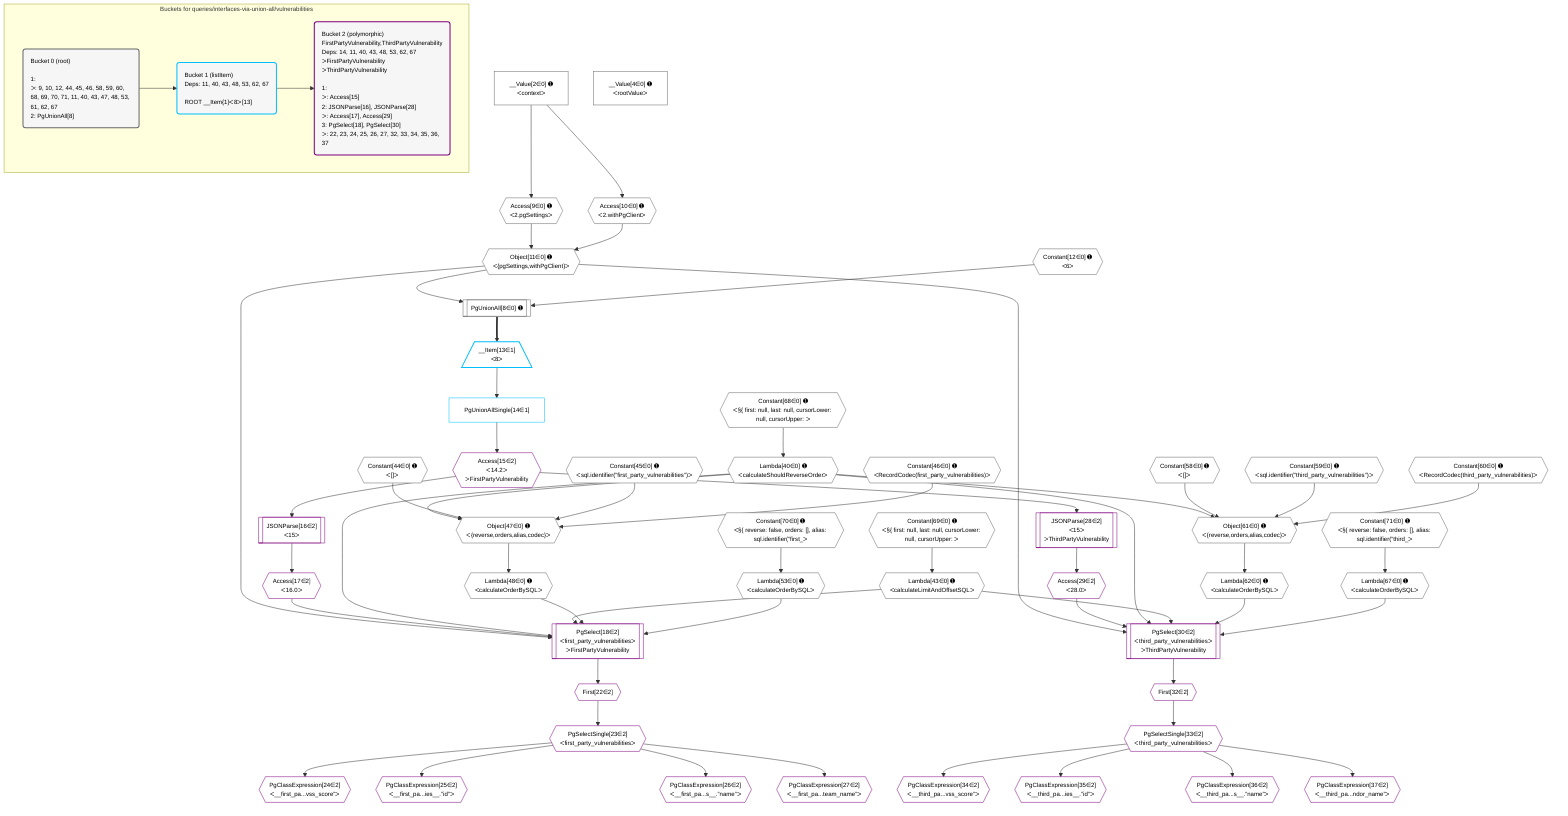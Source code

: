 %%{init: {'themeVariables': { 'fontSize': '12px'}}}%%
graph TD
    classDef path fill:#eee,stroke:#000,color:#000
    classDef plan fill:#fff,stroke-width:1px,color:#000
    classDef itemplan fill:#fff,stroke-width:2px,color:#000
    classDef unbatchedplan fill:#dff,stroke-width:1px,color:#000
    classDef sideeffectplan fill:#fcc,stroke-width:2px,color:#000
    classDef bucket fill:#f6f6f6,color:#000,stroke-width:2px,text-align:left


    %% plan dependencies
    Object47{{"Object[47∈0] ➊<br />ᐸ{reverse,orders,alias,codec}ᐳ"}}:::plan
    Lambda40{{"Lambda[40∈0] ➊<br />ᐸcalculateShouldReverseOrderᐳ"}}:::plan
    Constant44{{"Constant[44∈0] ➊<br />ᐸ[]ᐳ"}}:::plan
    Constant45{{"Constant[45∈0] ➊<br />ᐸsql.identifier(”first_party_vulnerabilities”)ᐳ"}}:::plan
    Constant46{{"Constant[46∈0] ➊<br />ᐸRecordCodec(first_party_vulnerabilities)ᐳ"}}:::plan
    Lambda40 & Constant44 & Constant45 & Constant46 --> Object47
    Object61{{"Object[61∈0] ➊<br />ᐸ{reverse,orders,alias,codec}ᐳ"}}:::plan
    Constant58{{"Constant[58∈0] ➊<br />ᐸ[]ᐳ"}}:::plan
    Constant59{{"Constant[59∈0] ➊<br />ᐸsql.identifier(”third_party_vulnerabilities”)ᐳ"}}:::plan
    Constant60{{"Constant[60∈0] ➊<br />ᐸRecordCodec(third_party_vulnerabilities)ᐳ"}}:::plan
    Lambda40 & Constant58 & Constant59 & Constant60 --> Object61
    PgUnionAll8[["PgUnionAll[8∈0] ➊"]]:::plan
    Object11{{"Object[11∈0] ➊<br />ᐸ{pgSettings,withPgClient}ᐳ"}}:::plan
    Constant12{{"Constant[12∈0] ➊<br />ᐸ6ᐳ"}}:::plan
    Object11 & Constant12 --> PgUnionAll8
    Access9{{"Access[9∈0] ➊<br />ᐸ2.pgSettingsᐳ"}}:::plan
    Access10{{"Access[10∈0] ➊<br />ᐸ2.withPgClientᐳ"}}:::plan
    Access9 & Access10 --> Object11
    __Value2["__Value[2∈0] ➊<br />ᐸcontextᐳ"]:::plan
    __Value2 --> Access9
    __Value2 --> Access10
    Constant68{{"Constant[68∈0] ➊<br />ᐸ§{ first: null, last: null, cursorLower: null, cursorUpper: ᐳ"}}:::plan
    Constant68 --> Lambda40
    Lambda43{{"Lambda[43∈0] ➊<br />ᐸcalculateLimitAndOffsetSQLᐳ"}}:::plan
    Constant69{{"Constant[69∈0] ➊<br />ᐸ§{ first: null, last: null, cursorLower: null, cursorUpper: ᐳ"}}:::plan
    Constant69 --> Lambda43
    Lambda48{{"Lambda[48∈0] ➊<br />ᐸcalculateOrderBySQLᐳ"}}:::plan
    Object47 --> Lambda48
    Lambda53{{"Lambda[53∈0] ➊<br />ᐸcalculateOrderBySQLᐳ"}}:::plan
    Constant70{{"Constant[70∈0] ➊<br />ᐸ§{ reverse: false, orders: [], alias: sql.identifier(”first_ᐳ"}}:::plan
    Constant70 --> Lambda53
    Lambda62{{"Lambda[62∈0] ➊<br />ᐸcalculateOrderBySQLᐳ"}}:::plan
    Object61 --> Lambda62
    Lambda67{{"Lambda[67∈0] ➊<br />ᐸcalculateOrderBySQLᐳ"}}:::plan
    Constant71{{"Constant[71∈0] ➊<br />ᐸ§{ reverse: false, orders: [], alias: sql.identifier(”third_ᐳ"}}:::plan
    Constant71 --> Lambda67
    __Value4["__Value[4∈0] ➊<br />ᐸrootValueᐳ"]:::plan
    __Item13[/"__Item[13∈1]<br />ᐸ8ᐳ"\]:::itemplan
    PgUnionAll8 ==> __Item13
    PgUnionAllSingle14["PgUnionAllSingle[14∈1]"]:::plan
    __Item13 --> PgUnionAllSingle14
    PgSelect18[["PgSelect[18∈2]<br />ᐸfirst_party_vulnerabilitiesᐳ<br />ᐳFirstPartyVulnerability"]]:::plan
    Access17{{"Access[17∈2]<br />ᐸ16.0ᐳ"}}:::plan
    Object11 & Access17 & Lambda40 & Lambda43 & Lambda48 & Lambda53 --> PgSelect18
    PgSelect30[["PgSelect[30∈2]<br />ᐸthird_party_vulnerabilitiesᐳ<br />ᐳThirdPartyVulnerability"]]:::plan
    Access29{{"Access[29∈2]<br />ᐸ28.0ᐳ"}}:::plan
    Object11 & Access29 & Lambda40 & Lambda43 & Lambda62 & Lambda67 --> PgSelect30
    Access15{{"Access[15∈2]<br />ᐸ14.2ᐳ<br />ᐳFirstPartyVulnerability"}}:::plan
    PgUnionAllSingle14 --> Access15
    JSONParse16[["JSONParse[16∈2]<br />ᐸ15ᐳ"]]:::plan
    Access15 --> JSONParse16
    JSONParse16 --> Access17
    First22{{"First[22∈2]"}}:::plan
    PgSelect18 --> First22
    PgSelectSingle23{{"PgSelectSingle[23∈2]<br />ᐸfirst_party_vulnerabilitiesᐳ"}}:::plan
    First22 --> PgSelectSingle23
    PgClassExpression24{{"PgClassExpression[24∈2]<br />ᐸ__first_pa...vss_score”ᐳ"}}:::plan
    PgSelectSingle23 --> PgClassExpression24
    PgClassExpression25{{"PgClassExpression[25∈2]<br />ᐸ__first_pa...ies__.”id”ᐳ"}}:::plan
    PgSelectSingle23 --> PgClassExpression25
    PgClassExpression26{{"PgClassExpression[26∈2]<br />ᐸ__first_pa...s__.”name”ᐳ"}}:::plan
    PgSelectSingle23 --> PgClassExpression26
    PgClassExpression27{{"PgClassExpression[27∈2]<br />ᐸ__first_pa...team_name”ᐳ"}}:::plan
    PgSelectSingle23 --> PgClassExpression27
    JSONParse28[["JSONParse[28∈2]<br />ᐸ15ᐳ<br />ᐳThirdPartyVulnerability"]]:::plan
    Access15 --> JSONParse28
    JSONParse28 --> Access29
    First32{{"First[32∈2]"}}:::plan
    PgSelect30 --> First32
    PgSelectSingle33{{"PgSelectSingle[33∈2]<br />ᐸthird_party_vulnerabilitiesᐳ"}}:::plan
    First32 --> PgSelectSingle33
    PgClassExpression34{{"PgClassExpression[34∈2]<br />ᐸ__third_pa...vss_score”ᐳ"}}:::plan
    PgSelectSingle33 --> PgClassExpression34
    PgClassExpression35{{"PgClassExpression[35∈2]<br />ᐸ__third_pa...ies__.”id”ᐳ"}}:::plan
    PgSelectSingle33 --> PgClassExpression35
    PgClassExpression36{{"PgClassExpression[36∈2]<br />ᐸ__third_pa...s__.”name”ᐳ"}}:::plan
    PgSelectSingle33 --> PgClassExpression36
    PgClassExpression37{{"PgClassExpression[37∈2]<br />ᐸ__third_pa...ndor_name”ᐳ"}}:::plan
    PgSelectSingle33 --> PgClassExpression37

    %% define steps

    subgraph "Buckets for queries/interfaces-via-union-all/vulnerabilities"
    Bucket0("Bucket 0 (root)<br /><br />1: <br />ᐳ: 9, 10, 12, 44, 45, 46, 58, 59, 60, 68, 69, 70, 71, 11, 40, 43, 47, 48, 53, 61, 62, 67<br />2: PgUnionAll[8]"):::bucket
    classDef bucket0 stroke:#696969
    class Bucket0,__Value2,__Value4,PgUnionAll8,Access9,Access10,Object11,Constant12,Lambda40,Lambda43,Constant44,Constant45,Constant46,Object47,Lambda48,Lambda53,Constant58,Constant59,Constant60,Object61,Lambda62,Lambda67,Constant68,Constant69,Constant70,Constant71 bucket0
    Bucket1("Bucket 1 (listItem)<br />Deps: 11, 40, 43, 48, 53, 62, 67<br /><br />ROOT __Item{1}ᐸ8ᐳ[13]"):::bucket
    classDef bucket1 stroke:#00bfff
    class Bucket1,__Item13,PgUnionAllSingle14 bucket1
    Bucket2("Bucket 2 (polymorphic)<br />FirstPartyVulnerability,ThirdPartyVulnerability<br />Deps: 14, 11, 40, 43, 48, 53, 62, 67<br />ᐳFirstPartyVulnerability<br />ᐳThirdPartyVulnerability<br /><br />1: <br />ᐳ: Access[15]<br />2: JSONParse[16], JSONParse[28]<br />ᐳ: Access[17], Access[29]<br />3: PgSelect[18], PgSelect[30]<br />ᐳ: 22, 23, 24, 25, 26, 27, 32, 33, 34, 35, 36, 37"):::bucket
    classDef bucket2 stroke:#7f007f
    class Bucket2,Access15,JSONParse16,Access17,PgSelect18,First22,PgSelectSingle23,PgClassExpression24,PgClassExpression25,PgClassExpression26,PgClassExpression27,JSONParse28,Access29,PgSelect30,First32,PgSelectSingle33,PgClassExpression34,PgClassExpression35,PgClassExpression36,PgClassExpression37 bucket2
    Bucket0 --> Bucket1
    Bucket1 --> Bucket2
    end